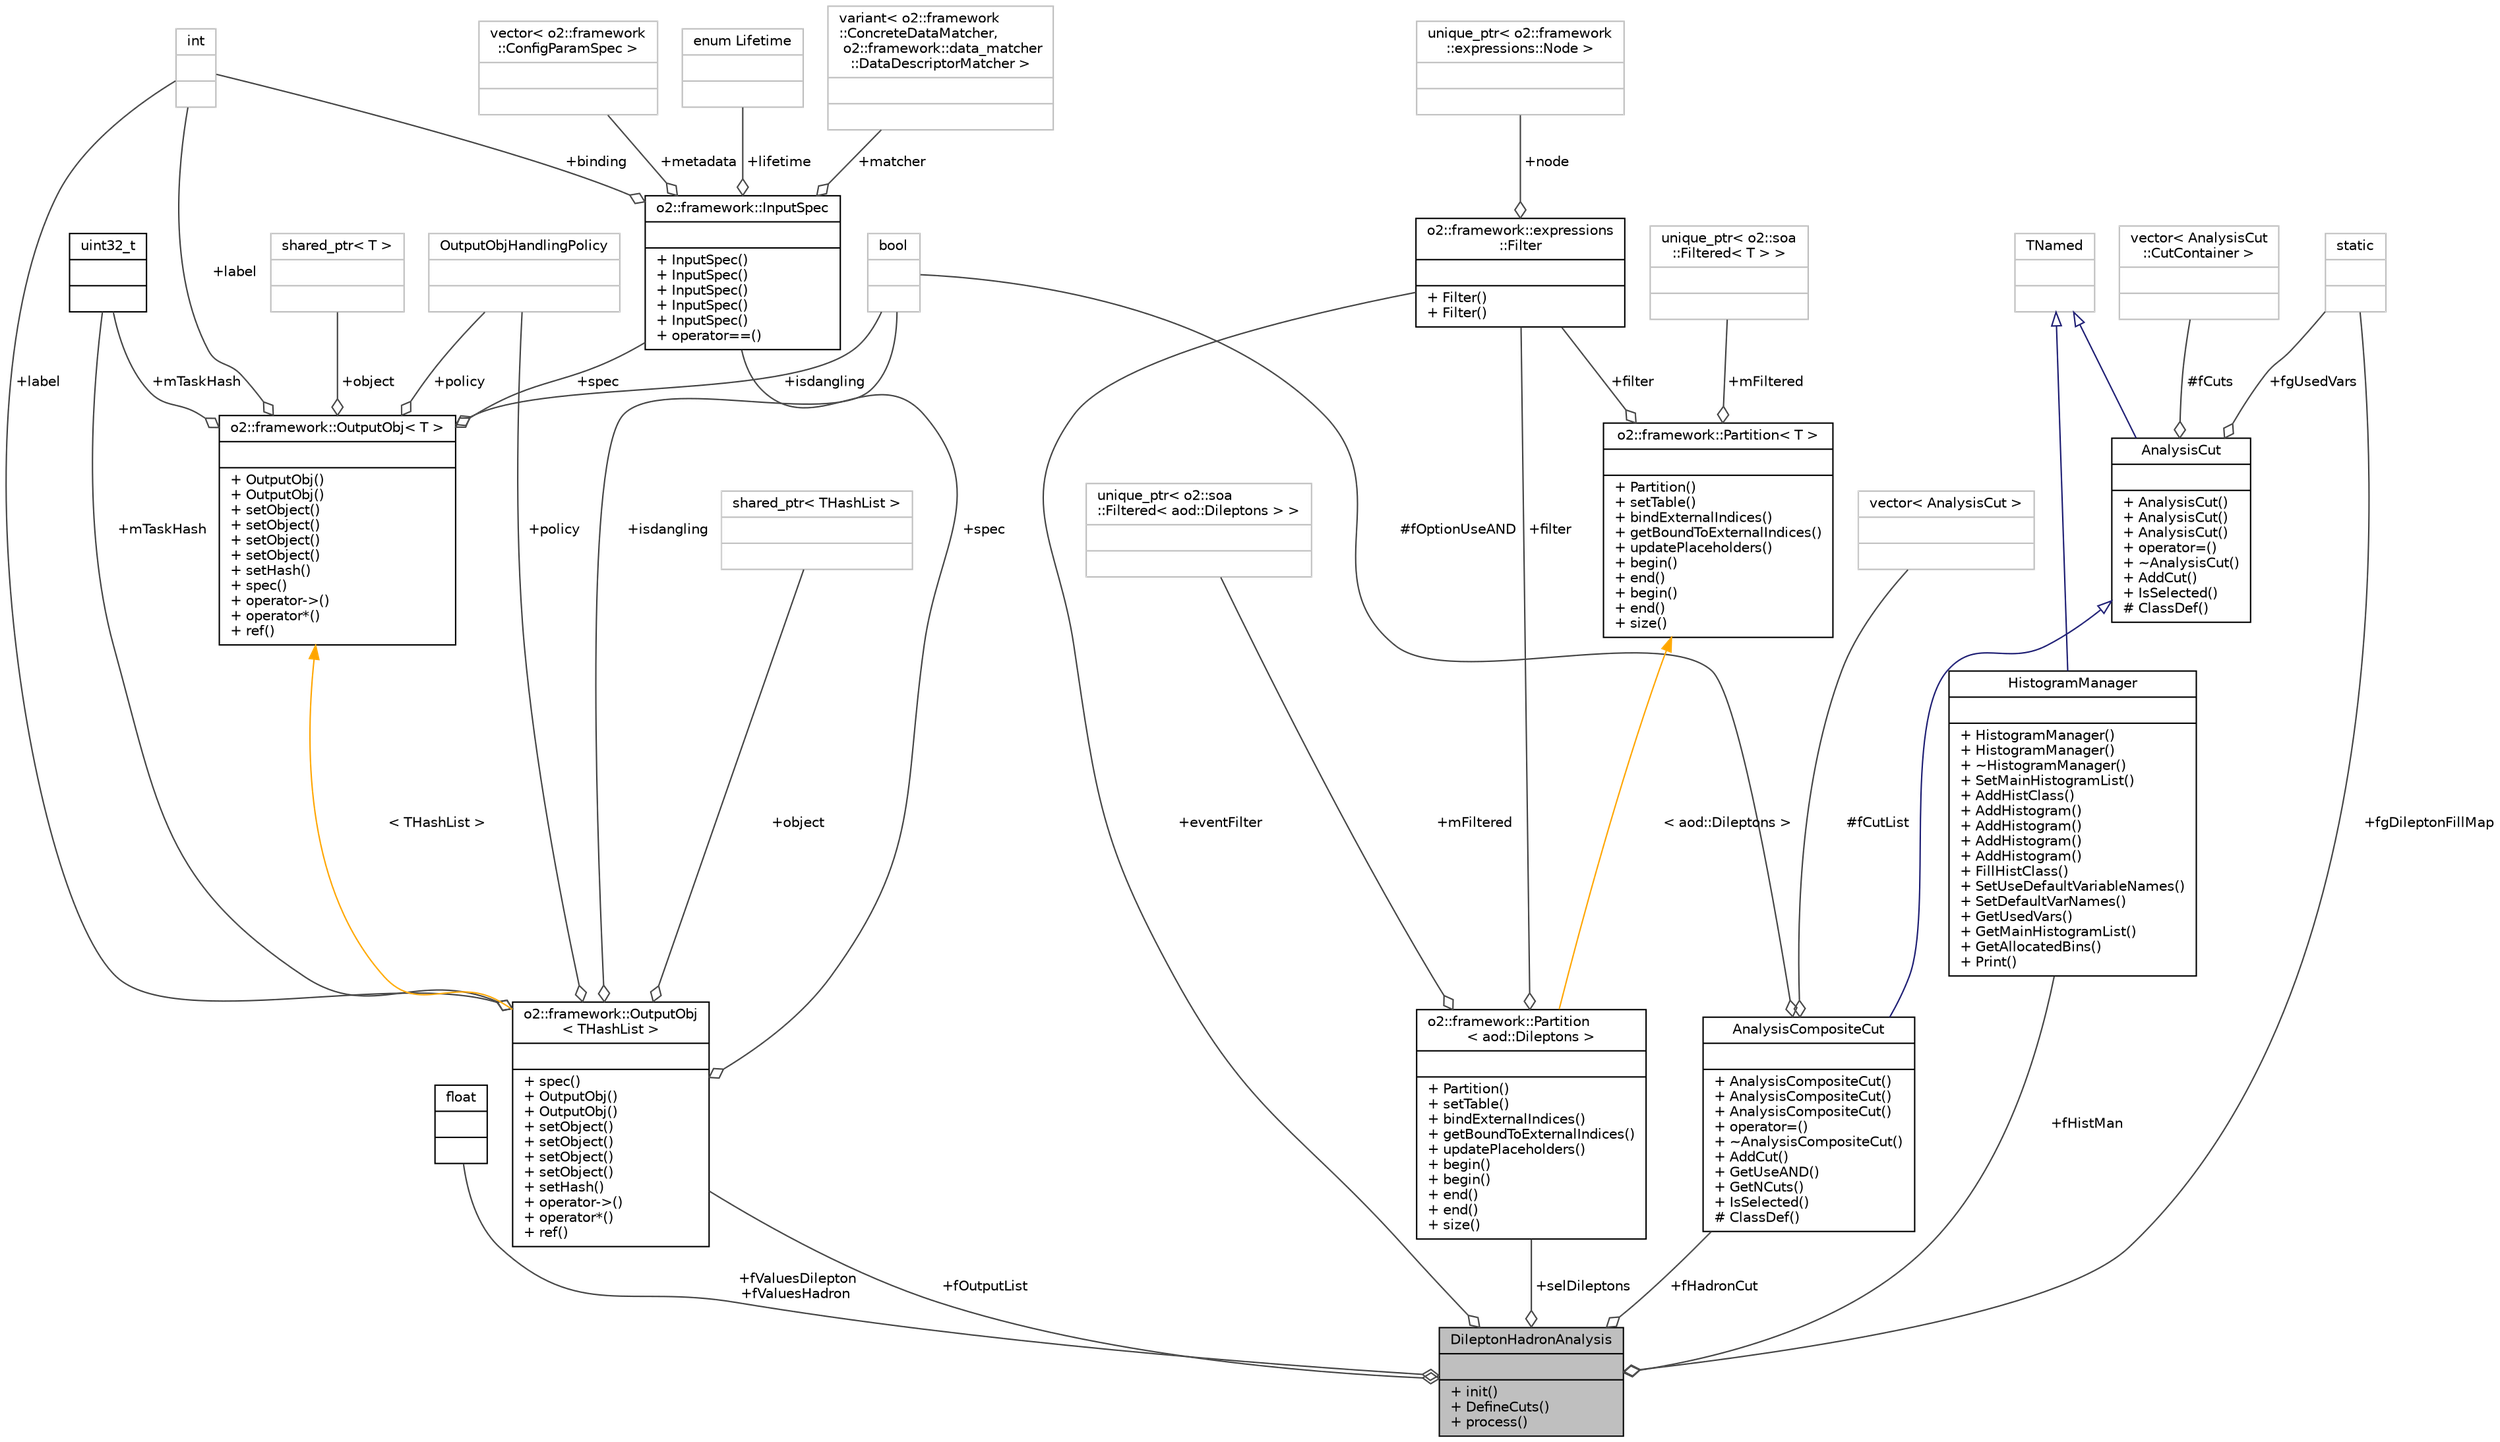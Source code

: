 digraph "DileptonHadronAnalysis"
{
 // INTERACTIVE_SVG=YES
  bgcolor="transparent";
  edge [fontname="Helvetica",fontsize="10",labelfontname="Helvetica",labelfontsize="10"];
  node [fontname="Helvetica",fontsize="10",shape=record];
  Node1 [label="{DileptonHadronAnalysis\n||+ init()\l+ DefineCuts()\l+ process()\l}",height=0.2,width=0.4,color="black", fillcolor="grey75", style="filled", fontcolor="black"];
  Node2 -> Node1 [color="grey25",fontsize="10",style="solid",label=" +fValuesDilepton\n+fValuesHadron" ,arrowhead="odiamond",fontname="Helvetica"];
  Node2 [label="{float\n||}",height=0.2,width=0.4,color="black",URL="$d4/dc3/classfloat.html"];
  Node3 -> Node1 [color="grey25",fontsize="10",style="solid",label=" +fOutputList" ,arrowhead="odiamond",fontname="Helvetica"];
  Node3 [label="{o2::framework::OutputObj\l\< THashList \>\n||+ spec()\l+ OutputObj()\l+ OutputObj()\l+ setObject()\l+ setObject()\l+ setObject()\l+ setObject()\l+ setHash()\l+ operator-\>()\l+ operator*()\l+ ref()\l}",height=0.2,width=0.4,color="black",URL="$d4/d79/structo2_1_1framework_1_1OutputObj.html"];
  Node4 -> Node3 [color="grey25",fontsize="10",style="solid",label=" +policy" ,arrowhead="odiamond",fontname="Helvetica"];
  Node4 [label="{OutputObjHandlingPolicy\n||}",height=0.2,width=0.4,color="grey75"];
  Node5 -> Node3 [color="grey25",fontsize="10",style="solid",label=" +object" ,arrowhead="odiamond",fontname="Helvetica"];
  Node5 [label="{shared_ptr\< THashList \>\n||}",height=0.2,width=0.4,color="grey75"];
  Node6 -> Node3 [color="grey25",fontsize="10",style="solid",label=" +mTaskHash" ,arrowhead="odiamond",fontname="Helvetica"];
  Node6 [label="{uint32_t\n||}",height=0.2,width=0.4,color="black",URL="$d3/d87/classuint32__t.html"];
  Node7 -> Node3 [color="grey25",fontsize="10",style="solid",label=" +label" ,arrowhead="odiamond",fontname="Helvetica"];
  Node7 [label="{int\n||}",height=0.2,width=0.4,color="grey75"];
  Node8 -> Node3 [color="grey25",fontsize="10",style="solid",label=" +isdangling" ,arrowhead="odiamond",fontname="Helvetica"];
  Node8 [label="{bool\n||}",height=0.2,width=0.4,color="grey75"];
  Node9 -> Node3 [color="grey25",fontsize="10",style="solid",label=" +spec" ,arrowhead="odiamond",fontname="Helvetica"];
  Node9 [label="{o2::framework::InputSpec\n||+ InputSpec()\l+ InputSpec()\l+ InputSpec()\l+ InputSpec()\l+ InputSpec()\l+ operator==()\l}",height=0.2,width=0.4,color="black",URL="$da/d96/structo2_1_1framework_1_1InputSpec.html"];
  Node10 -> Node9 [color="grey25",fontsize="10",style="solid",label=" +metadata" ,arrowhead="odiamond",fontname="Helvetica"];
  Node10 [label="{vector\< o2::framework\l::ConfigParamSpec \>\n||}",height=0.2,width=0.4,color="grey75"];
  Node11 -> Node9 [color="grey25",fontsize="10",style="solid",label=" +lifetime" ,arrowhead="odiamond",fontname="Helvetica"];
  Node11 [label="{enum Lifetime\n||}",height=0.2,width=0.4,color="grey75"];
  Node12 -> Node9 [color="grey25",fontsize="10",style="solid",label=" +matcher" ,arrowhead="odiamond",fontname="Helvetica"];
  Node12 [label="{variant\< o2::framework\l::ConcreteDataMatcher,\l o2::framework::data_matcher\l::DataDescriptorMatcher \>\n||}",height=0.2,width=0.4,color="grey75"];
  Node7 -> Node9 [color="grey25",fontsize="10",style="solid",label=" +binding" ,arrowhead="odiamond",fontname="Helvetica"];
  Node13 -> Node3 [dir="back",color="orange",fontsize="10",style="solid",label=" \< THashList \>" ,fontname="Helvetica"];
  Node13 [label="{o2::framework::OutputObj\< T \>\n||+ OutputObj()\l+ OutputObj()\l+ setObject()\l+ setObject()\l+ setObject()\l+ setObject()\l+ setHash()\l+ spec()\l+ operator-\>()\l+ operator*()\l+ ref()\l}",height=0.2,width=0.4,color="black",URL="$d4/d79/structo2_1_1framework_1_1OutputObj.html"];
  Node4 -> Node13 [color="grey25",fontsize="10",style="solid",label=" +policy" ,arrowhead="odiamond",fontname="Helvetica"];
  Node6 -> Node13 [color="grey25",fontsize="10",style="solid",label=" +mTaskHash" ,arrowhead="odiamond",fontname="Helvetica"];
  Node7 -> Node13 [color="grey25",fontsize="10",style="solid",label=" +label" ,arrowhead="odiamond",fontname="Helvetica"];
  Node14 -> Node13 [color="grey25",fontsize="10",style="solid",label=" +object" ,arrowhead="odiamond",fontname="Helvetica"];
  Node14 [label="{shared_ptr\< T \>\n||}",height=0.2,width=0.4,color="grey75"];
  Node8 -> Node13 [color="grey25",fontsize="10",style="solid",label=" +isdangling" ,arrowhead="odiamond",fontname="Helvetica"];
  Node9 -> Node13 [color="grey25",fontsize="10",style="solid",label=" +spec" ,arrowhead="odiamond",fontname="Helvetica"];
  Node15 -> Node1 [color="grey25",fontsize="10",style="solid",label=" +selDileptons" ,arrowhead="odiamond",fontname="Helvetica"];
  Node15 [label="{o2::framework::Partition\l\< aod::Dileptons \>\n||+ Partition()\l+ setTable()\l+ bindExternalIndices()\l+ getBoundToExternalIndices()\l+ updatePlaceholders()\l+ begin()\l+ begin()\l+ end()\l+ end()\l+ size()\l}",height=0.2,width=0.4,color="black",URL="$d1/dbf/structo2_1_1framework_1_1Partition.html"];
  Node16 -> Node15 [color="grey25",fontsize="10",style="solid",label=" +mFiltered" ,arrowhead="odiamond",fontname="Helvetica"];
  Node16 [label="{unique_ptr\< o2::soa\l::Filtered\< aod::Dileptons \> \>\n||}",height=0.2,width=0.4,color="grey75"];
  Node17 -> Node15 [color="grey25",fontsize="10",style="solid",label=" +filter" ,arrowhead="odiamond",fontname="Helvetica"];
  Node17 [label="{o2::framework::expressions\l::Filter\n||+ Filter()\l+ Filter()\l}",height=0.2,width=0.4,color="black",URL="$d1/d9a/structo2_1_1framework_1_1expressions_1_1Filter.html",tooltip="A struct, containing the root of the expression tree. "];
  Node18 -> Node17 [color="grey25",fontsize="10",style="solid",label=" +node" ,arrowhead="odiamond",fontname="Helvetica"];
  Node18 [label="{unique_ptr\< o2::framework\l::expressions::Node \>\n||}",height=0.2,width=0.4,color="grey75"];
  Node19 -> Node15 [dir="back",color="orange",fontsize="10",style="solid",label=" \< aod::Dileptons \>" ,fontname="Helvetica"];
  Node19 [label="{o2::framework::Partition\< T \>\n||+ Partition()\l+ setTable()\l+ bindExternalIndices()\l+ getBoundToExternalIndices()\l+ updatePlaceholders()\l+ begin()\l+ end()\l+ begin()\l+ end()\l+ size()\l}",height=0.2,width=0.4,color="black",URL="$d1/dbf/structo2_1_1framework_1_1Partition.html"];
  Node20 -> Node19 [color="grey25",fontsize="10",style="solid",label=" +mFiltered" ,arrowhead="odiamond",fontname="Helvetica"];
  Node20 [label="{unique_ptr\< o2::soa\l::Filtered\< T \> \>\n||}",height=0.2,width=0.4,color="grey75"];
  Node17 -> Node19 [color="grey25",fontsize="10",style="solid",label=" +filter" ,arrowhead="odiamond",fontname="Helvetica"];
  Node21 -> Node1 [color="grey25",fontsize="10",style="solid",label=" +fHadronCut" ,arrowhead="odiamond",fontname="Helvetica"];
  Node21 [label="{AnalysisCompositeCut\n||+ AnalysisCompositeCut()\l+ AnalysisCompositeCut()\l+ AnalysisCompositeCut()\l+ operator=()\l+ ~AnalysisCompositeCut()\l+ AddCut()\l+ GetUseAND()\l+ GetNCuts()\l+ IsSelected()\l# ClassDef()\l}",height=0.2,width=0.4,color="black",URL="$db/d7a/classAnalysisCompositeCut.html"];
  Node22 -> Node21 [dir="back",color="midnightblue",fontsize="10",style="solid",arrowtail="onormal",fontname="Helvetica"];
  Node22 [label="{AnalysisCut\n||+ AnalysisCut()\l+ AnalysisCut()\l+ AnalysisCut()\l+ operator=()\l+ ~AnalysisCut()\l+ AddCut()\l+ IsSelected()\l# ClassDef()\l}",height=0.2,width=0.4,color="black",URL="$de/df4/classAnalysisCut.html"];
  Node23 -> Node22 [dir="back",color="midnightblue",fontsize="10",style="solid",arrowtail="onormal",fontname="Helvetica"];
  Node23 [label="{TNamed\n||}",height=0.2,width=0.4,color="grey75"];
  Node24 -> Node22 [color="grey25",fontsize="10",style="solid",label=" #fCuts" ,arrowhead="odiamond",fontname="Helvetica"];
  Node24 [label="{vector\< AnalysisCut\l::CutContainer \>\n||}",height=0.2,width=0.4,color="grey75"];
  Node25 -> Node22 [color="grey25",fontsize="10",style="solid",label=" +fgUsedVars" ,arrowhead="odiamond",fontname="Helvetica"];
  Node25 [label="{static\n||}",height=0.2,width=0.4,color="grey75"];
  Node26 -> Node21 [color="grey25",fontsize="10",style="solid",label=" #fCutList" ,arrowhead="odiamond",fontname="Helvetica"];
  Node26 [label="{vector\< AnalysisCut \>\n||}",height=0.2,width=0.4,color="grey75"];
  Node8 -> Node21 [color="grey25",fontsize="10",style="solid",label=" #fOptionUseAND" ,arrowhead="odiamond",fontname="Helvetica"];
  Node27 -> Node1 [color="grey25",fontsize="10",style="solid",label=" +fHistMan" ,arrowhead="odiamond",fontname="Helvetica"];
  Node27 [label="{HistogramManager\n||+ HistogramManager()\l+ HistogramManager()\l+ ~HistogramManager()\l+ SetMainHistogramList()\l+ AddHistClass()\l+ AddHistogram()\l+ AddHistogram()\l+ AddHistogram()\l+ AddHistogram()\l+ FillHistClass()\l+ SetUseDefaultVariableNames()\l+ SetDefaultVarNames()\l+ GetUsedVars()\l+ GetMainHistogramList()\l+ GetAllocatedBins()\l+ Print()\l}",height=0.2,width=0.4,color="black",URL="$d7/d2c/classHistogramManager.html"];
  Node23 -> Node27 [dir="back",color="midnightblue",fontsize="10",style="solid",arrowtail="onormal",fontname="Helvetica"];
  Node25 -> Node1 [color="grey25",fontsize="10",style="solid",label=" +fgDileptonFillMap" ,arrowhead="odiamond",fontname="Helvetica"];
  Node17 -> Node1 [color="grey25",fontsize="10",style="solid",label=" +eventFilter" ,arrowhead="odiamond",fontname="Helvetica"];
}
